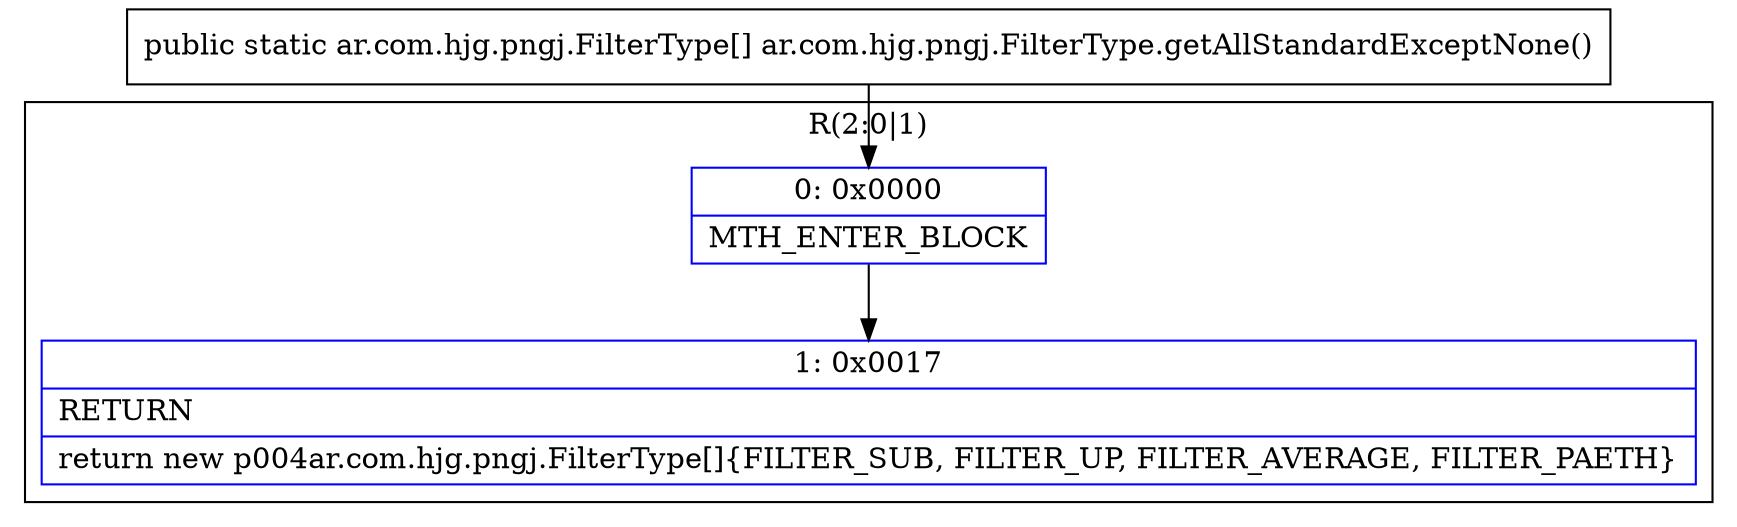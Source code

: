 digraph "CFG forar.com.hjg.pngj.FilterType.getAllStandardExceptNone()[Lar\/com\/hjg\/pngj\/FilterType;" {
subgraph cluster_Region_2140578218 {
label = "R(2:0|1)";
node [shape=record,color=blue];
Node_0 [shape=record,label="{0\:\ 0x0000|MTH_ENTER_BLOCK\l}"];
Node_1 [shape=record,label="{1\:\ 0x0017|RETURN\l|return new p004ar.com.hjg.pngj.FilterType[]\{FILTER_SUB, FILTER_UP, FILTER_AVERAGE, FILTER_PAETH\}\l}"];
}
MethodNode[shape=record,label="{public static ar.com.hjg.pngj.FilterType[] ar.com.hjg.pngj.FilterType.getAllStandardExceptNone() }"];
MethodNode -> Node_0;
Node_0 -> Node_1;
}

